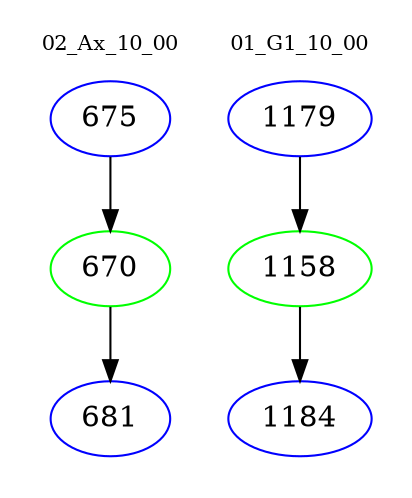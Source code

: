 digraph{
subgraph cluster_0 {
color = white
label = "02_Ax_10_00";
fontsize=10;
T0_675 [label="675", color="blue"]
T0_675 -> T0_670 [color="black"]
T0_670 [label="670", color="green"]
T0_670 -> T0_681 [color="black"]
T0_681 [label="681", color="blue"]
}
subgraph cluster_1 {
color = white
label = "01_G1_10_00";
fontsize=10;
T1_1179 [label="1179", color="blue"]
T1_1179 -> T1_1158 [color="black"]
T1_1158 [label="1158", color="green"]
T1_1158 -> T1_1184 [color="black"]
T1_1184 [label="1184", color="blue"]
}
}
